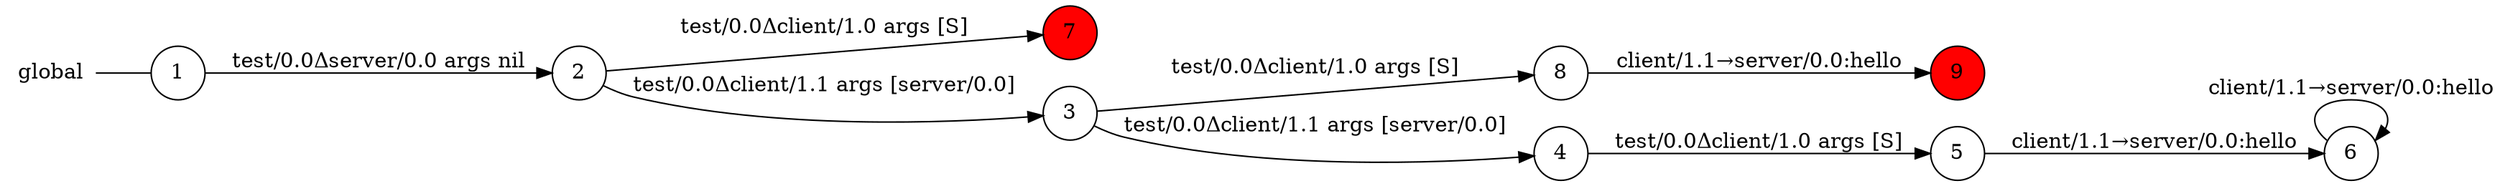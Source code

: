 digraph global {
	rankdir="LR";
	n_0 [label="global", shape="plaintext"];
	n_1 [id="9", shape=circle, label="9", fillcolor="#FF0000FF", style=filled];
	n_2 [id="8", shape=circle, label="8"];
	n_3 [id="1", shape=circle, label="1"];
	n_0 -> n_3 [arrowhead=none];
	n_4 [id="7", shape=circle, label="7", fillcolor="#FF0000FF", style=filled];
	n_5 [id="4", shape=circle, label="4"];
	n_6 [id="6", shape=circle, label="6"];
	n_7 [id="3", shape=circle, label="3"];
	n_8 [id="2", shape=circle, label="2"];
	n_9 [id="5", shape=circle, label="5"];

	n_8 -> n_4 [id="[$e|5]", label="test/0.0Δclient/1.0 args [S]"];
	n_7 -> n_2 [id="[$e|6]", label="test/0.0Δclient/1.0 args [S]"];
	n_6 -> n_6 [id="[$e|8]", label="client/1.1→server/0.0:hello"];
	n_5 -> n_9 [id="[$e|3]", label="test/0.0Δclient/1.0 args [S]"];
	n_9 -> n_6 [id="[$e|4]", label="client/1.1→server/0.0:hello"];
	n_7 -> n_5 [id="[$e|2]", label="test/0.0Δclient/1.1 args [server/0.0]"];
	n_2 -> n_1 [id="[$e|7]", label="client/1.1→server/0.0:hello"];
	n_3 -> n_8 [id="[$e|0]", label="test/0.0Δserver/0.0 args nil"];
	n_8 -> n_7 [id="[$e|1]", label="test/0.0Δclient/1.1 args [server/0.0]"];
}
